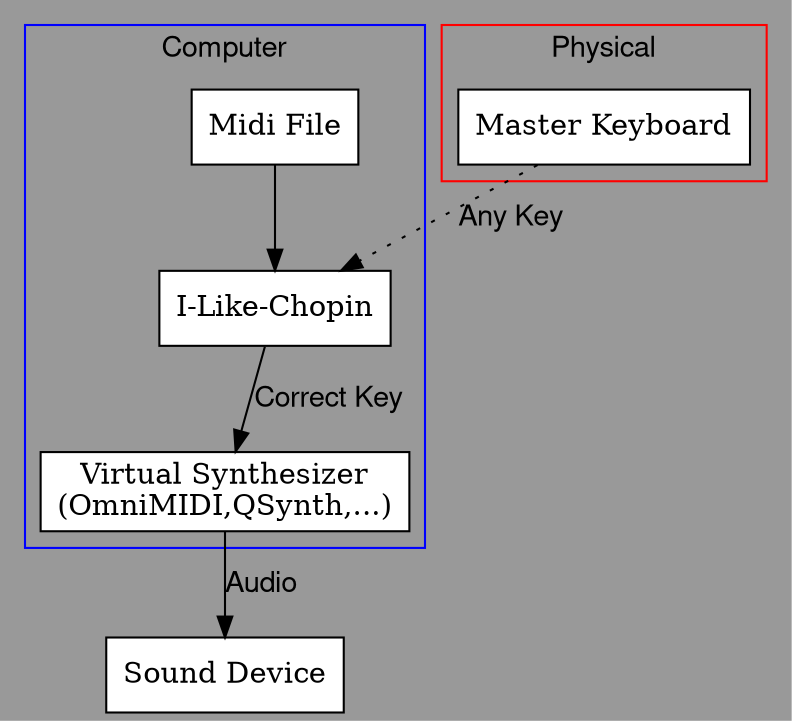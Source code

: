 digraph {
        bgcolor="#999999";
        splines=false;
        ranksep=0.5;
        fontname="Helvetica,Arial,sans-serif";
        node[shape=box, color=black, style=filled, fillcolor=white];
        edge [fontname="Helvetica,Arial,sans-serif", color=black];

        subgraph cluster_0 {
                label = "Computer";
                color=blue;
                MIDIFILE [label="Midi File"];
                ILC [label="I-Like-Chopin"];
                SYNTH [label="Virtual Synthesizer\n(OmniMIDI,QSynth,...)"];
        }

        MIDIFILE -> ILC
        ILC -> SYNTH [label="Correct Key"];

        subgraph cluster_1 {
                label = "Physical";
                color=red;
                KEYBOARD[label="Master Keyboard"];
        }

        KEYBOARD -> ILC [label="Any Key",style="dotted"];
        SOUNDEVICE[label="Sound Device"];
        SYNTH -> SOUNDEVICE [label="Audio"];
}
